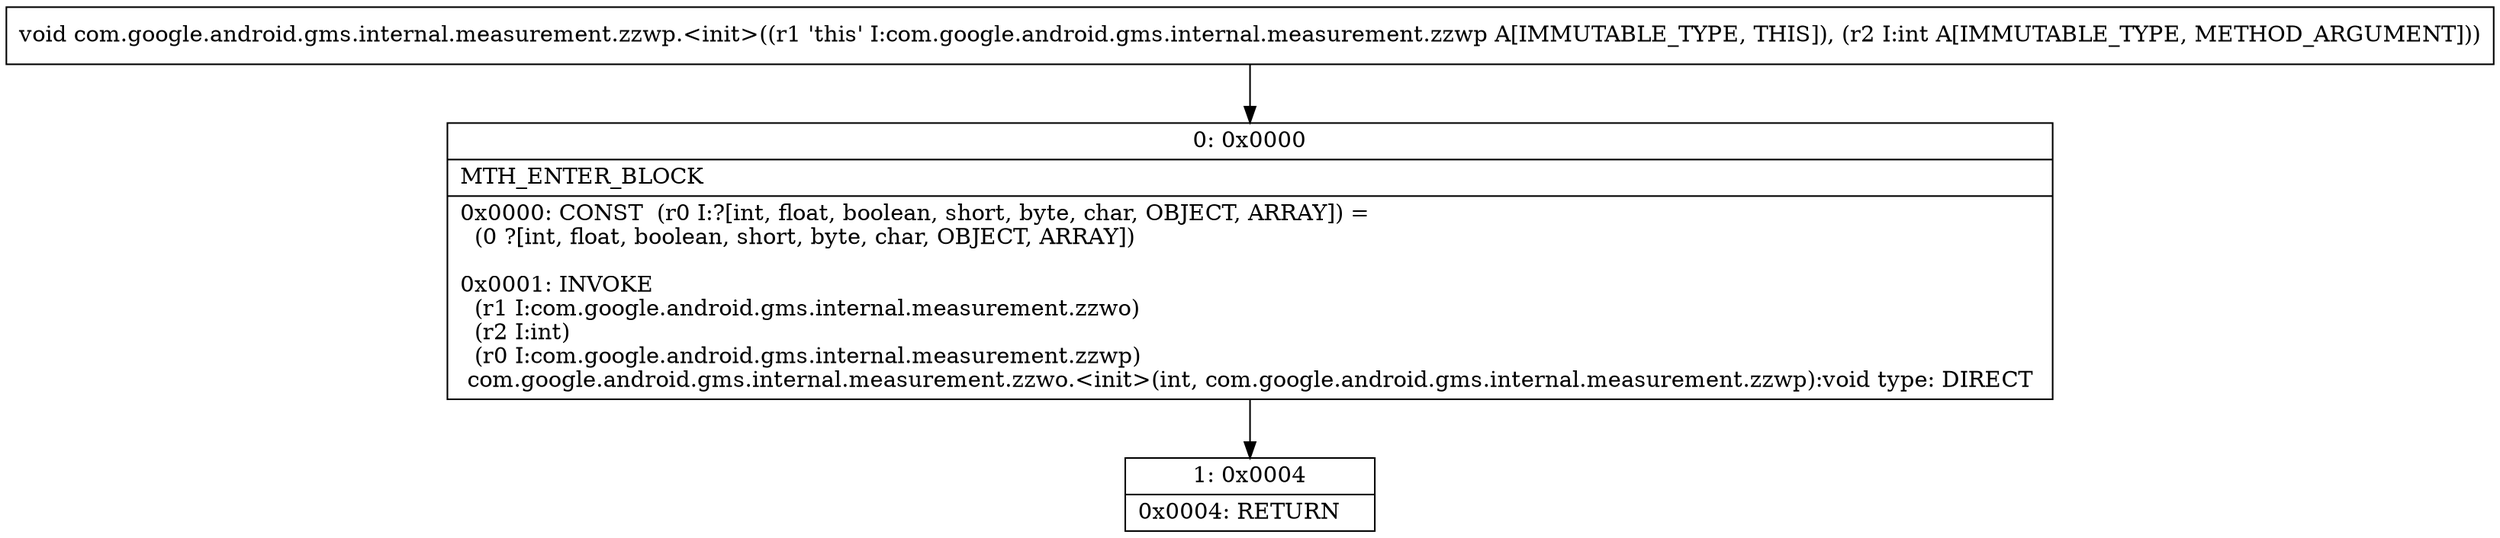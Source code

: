 digraph "CFG forcom.google.android.gms.internal.measurement.zzwp.\<init\>(I)V" {
Node_0 [shape=record,label="{0\:\ 0x0000|MTH_ENTER_BLOCK\l|0x0000: CONST  (r0 I:?[int, float, boolean, short, byte, char, OBJECT, ARRAY]) = \l  (0 ?[int, float, boolean, short, byte, char, OBJECT, ARRAY])\l \l0x0001: INVOKE  \l  (r1 I:com.google.android.gms.internal.measurement.zzwo)\l  (r2 I:int)\l  (r0 I:com.google.android.gms.internal.measurement.zzwp)\l com.google.android.gms.internal.measurement.zzwo.\<init\>(int, com.google.android.gms.internal.measurement.zzwp):void type: DIRECT \l}"];
Node_1 [shape=record,label="{1\:\ 0x0004|0x0004: RETURN   \l}"];
MethodNode[shape=record,label="{void com.google.android.gms.internal.measurement.zzwp.\<init\>((r1 'this' I:com.google.android.gms.internal.measurement.zzwp A[IMMUTABLE_TYPE, THIS]), (r2 I:int A[IMMUTABLE_TYPE, METHOD_ARGUMENT])) }"];
MethodNode -> Node_0;
Node_0 -> Node_1;
}

